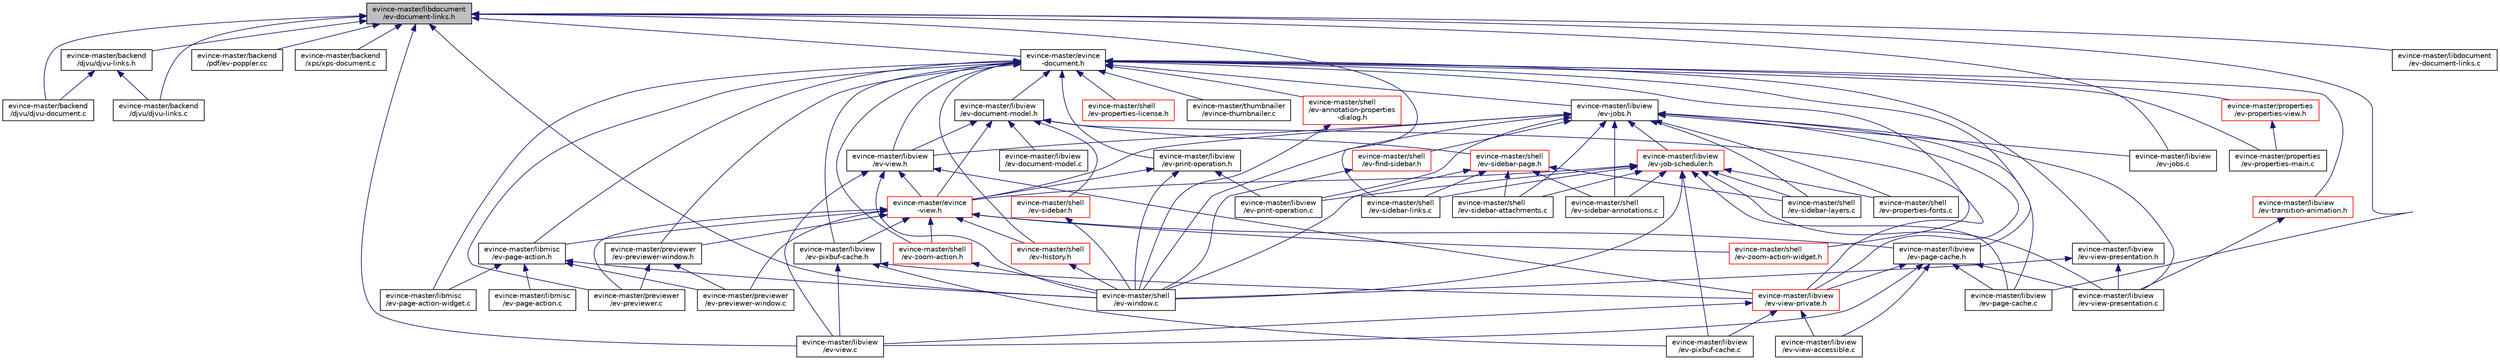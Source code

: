 digraph "evince-master/libdocument/ev-document-links.h"
{
  edge [fontname="Helvetica",fontsize="10",labelfontname="Helvetica",labelfontsize="10"];
  node [fontname="Helvetica",fontsize="10",shape=record];
  Node1 [label="evince-master/libdocument\l/ev-document-links.h",height=0.2,width=0.4,color="black", fillcolor="grey75", style="filled" fontcolor="black"];
  Node1 -> Node2 [dir="back",color="midnightblue",fontsize="10",style="solid",fontname="Helvetica"];
  Node2 [label="evince-master/backend\l/djvu/djvu-links.h",height=0.2,width=0.4,color="black", fillcolor="white", style="filled",URL="$d9/d49/djvu-links_8h.html"];
  Node2 -> Node3 [dir="back",color="midnightblue",fontsize="10",style="solid",fontname="Helvetica"];
  Node3 [label="evince-master/backend\l/djvu/djvu-document.c",height=0.2,width=0.4,color="black", fillcolor="white", style="filled",URL="$dd/d33/djvu-document_8c.html"];
  Node2 -> Node4 [dir="back",color="midnightblue",fontsize="10",style="solid",fontname="Helvetica"];
  Node4 [label="evince-master/backend\l/djvu/djvu-links.c",height=0.2,width=0.4,color="black", fillcolor="white", style="filled",URL="$d9/db1/djvu-links_8c.html"];
  Node1 -> Node3 [dir="back",color="midnightblue",fontsize="10",style="solid",fontname="Helvetica"];
  Node1 -> Node4 [dir="back",color="midnightblue",fontsize="10",style="solid",fontname="Helvetica"];
  Node1 -> Node5 [dir="back",color="midnightblue",fontsize="10",style="solid",fontname="Helvetica"];
  Node5 [label="evince-master/backend\l/pdf/ev-poppler.cc",height=0.2,width=0.4,color="black", fillcolor="white", style="filled",URL="$dc/d17/ev-poppler_8cc.html"];
  Node1 -> Node6 [dir="back",color="midnightblue",fontsize="10",style="solid",fontname="Helvetica"];
  Node6 [label="evince-master/backend\l/xps/xps-document.c",height=0.2,width=0.4,color="black", fillcolor="white", style="filled",URL="$d3/d4c/xps-document_8c.html"];
  Node1 -> Node7 [dir="back",color="midnightblue",fontsize="10",style="solid",fontname="Helvetica"];
  Node7 [label="evince-master/evince\l-document.h",height=0.2,width=0.4,color="black", fillcolor="white", style="filled",URL="$d9/d80/evince-document_8h.html"];
  Node7 -> Node8 [dir="back",color="midnightblue",fontsize="10",style="solid",fontname="Helvetica"];
  Node8 [label="evince-master/libmisc\l/ev-page-action-widget.c",height=0.2,width=0.4,color="black", fillcolor="white", style="filled",URL="$df/d0a/ev-page-action-widget_8c.html"];
  Node7 -> Node9 [dir="back",color="midnightblue",fontsize="10",style="solid",fontname="Helvetica"];
  Node9 [label="evince-master/libmisc\l/ev-page-action.h",height=0.2,width=0.4,color="black", fillcolor="white", style="filled",URL="$d4/d59/ev-page-action_8h.html"];
  Node9 -> Node8 [dir="back",color="midnightblue",fontsize="10",style="solid",fontname="Helvetica"];
  Node9 -> Node10 [dir="back",color="midnightblue",fontsize="10",style="solid",fontname="Helvetica"];
  Node10 [label="evince-master/libmisc\l/ev-page-action.c",height=0.2,width=0.4,color="black", fillcolor="white", style="filled",URL="$d2/df3/ev-page-action_8c.html"];
  Node9 -> Node11 [dir="back",color="midnightblue",fontsize="10",style="solid",fontname="Helvetica"];
  Node11 [label="evince-master/previewer\l/ev-previewer-window.c",height=0.2,width=0.4,color="black", fillcolor="white", style="filled",URL="$d8/d30/ev-previewer-window_8c.html"];
  Node9 -> Node12 [dir="back",color="midnightblue",fontsize="10",style="solid",fontname="Helvetica"];
  Node12 [label="evince-master/shell\l/ev-window.c",height=0.2,width=0.4,color="black", fillcolor="white", style="filled",URL="$d0/d33/ev-window_8c.html"];
  Node7 -> Node13 [dir="back",color="midnightblue",fontsize="10",style="solid",fontname="Helvetica"];
  Node13 [label="evince-master/libview\l/ev-document-model.h",height=0.2,width=0.4,color="black", fillcolor="white", style="filled",URL="$d1/d96/ev-document-model_8h.html"];
  Node13 -> Node14 [dir="back",color="midnightblue",fontsize="10",style="solid",fontname="Helvetica"];
  Node14 [label="evince-master/evince\l-view.h",height=0.2,width=0.4,color="red", fillcolor="white", style="filled",URL="$d7/df8/evince-view_8h.html"];
  Node14 -> Node9 [dir="back",color="midnightblue",fontsize="10",style="solid",fontname="Helvetica"];
  Node14 -> Node15 [dir="back",color="midnightblue",fontsize="10",style="solid",fontname="Helvetica"];
  Node15 [label="evince-master/libview\l/ev-pixbuf-cache.h",height=0.2,width=0.4,color="black", fillcolor="white", style="filled",URL="$db/ddc/ev-pixbuf-cache_8h.html"];
  Node15 -> Node16 [dir="back",color="midnightblue",fontsize="10",style="solid",fontname="Helvetica"];
  Node16 [label="evince-master/libview\l/ev-view-private.h",height=0.2,width=0.4,color="red", fillcolor="white", style="filled",URL="$df/d21/ev-view-private_8h.html"];
  Node16 -> Node17 [dir="back",color="midnightblue",fontsize="10",style="solid",fontname="Helvetica"];
  Node17 [label="evince-master/libview\l/ev-pixbuf-cache.c",height=0.2,width=0.4,color="black", fillcolor="white", style="filled",URL="$df/d75/ev-pixbuf-cache_8c.html"];
  Node16 -> Node18 [dir="back",color="midnightblue",fontsize="10",style="solid",fontname="Helvetica"];
  Node18 [label="evince-master/libview\l/ev-view-accessible.c",height=0.2,width=0.4,color="black", fillcolor="white", style="filled",URL="$d8/ddc/ev-view-accessible_8c.html"];
  Node16 -> Node19 [dir="back",color="midnightblue",fontsize="10",style="solid",fontname="Helvetica"];
  Node19 [label="evince-master/libview\l/ev-view.c",height=0.2,width=0.4,color="black", fillcolor="white", style="filled",URL="$d8/d3e/ev-view_8c.html"];
  Node15 -> Node17 [dir="back",color="midnightblue",fontsize="10",style="solid",fontname="Helvetica"];
  Node15 -> Node19 [dir="back",color="midnightblue",fontsize="10",style="solid",fontname="Helvetica"];
  Node14 -> Node20 [dir="back",color="midnightblue",fontsize="10",style="solid",fontname="Helvetica"];
  Node20 [label="evince-master/libview\l/ev-page-cache.h",height=0.2,width=0.4,color="black", fillcolor="white", style="filled",URL="$d6/dbd/ev-page-cache_8h.html"];
  Node20 -> Node16 [dir="back",color="midnightblue",fontsize="10",style="solid",fontname="Helvetica"];
  Node20 -> Node21 [dir="back",color="midnightblue",fontsize="10",style="solid",fontname="Helvetica"];
  Node21 [label="evince-master/libview\l/ev-page-cache.c",height=0.2,width=0.4,color="black", fillcolor="white", style="filled",URL="$d0/d18/ev-page-cache_8c.html"];
  Node20 -> Node18 [dir="back",color="midnightblue",fontsize="10",style="solid",fontname="Helvetica"];
  Node20 -> Node22 [dir="back",color="midnightblue",fontsize="10",style="solid",fontname="Helvetica"];
  Node22 [label="evince-master/libview\l/ev-view-presentation.c",height=0.2,width=0.4,color="black", fillcolor="white", style="filled",URL="$d6/db3/ev-view-presentation_8c.html"];
  Node20 -> Node19 [dir="back",color="midnightblue",fontsize="10",style="solid",fontname="Helvetica"];
  Node14 -> Node11 [dir="back",color="midnightblue",fontsize="10",style="solid",fontname="Helvetica"];
  Node14 -> Node23 [dir="back",color="midnightblue",fontsize="10",style="solid",fontname="Helvetica"];
  Node23 [label="evince-master/previewer\l/ev-previewer-window.h",height=0.2,width=0.4,color="black", fillcolor="white", style="filled",URL="$d4/dbd/ev-previewer-window_8h.html"];
  Node23 -> Node11 [dir="back",color="midnightblue",fontsize="10",style="solid",fontname="Helvetica"];
  Node23 -> Node24 [dir="back",color="midnightblue",fontsize="10",style="solid",fontname="Helvetica"];
  Node24 [label="evince-master/previewer\l/ev-previewer.c",height=0.2,width=0.4,color="black", fillcolor="white", style="filled",URL="$d9/d06/ev-previewer_8c.html"];
  Node14 -> Node24 [dir="back",color="midnightblue",fontsize="10",style="solid",fontname="Helvetica"];
  Node14 -> Node25 [dir="back",color="midnightblue",fontsize="10",style="solid",fontname="Helvetica"];
  Node25 [label="evince-master/shell\l/ev-history.h",height=0.2,width=0.4,color="red", fillcolor="white", style="filled",URL="$dd/d9c/ev-history_8h.html"];
  Node25 -> Node12 [dir="back",color="midnightblue",fontsize="10",style="solid",fontname="Helvetica"];
  Node14 -> Node26 [dir="back",color="midnightblue",fontsize="10",style="solid",fontname="Helvetica"];
  Node26 [label="evince-master/shell\l/ev-zoom-action.h",height=0.2,width=0.4,color="red", fillcolor="white", style="filled",URL="$dd/d85/ev-zoom-action_8h.html"];
  Node26 -> Node12 [dir="back",color="midnightblue",fontsize="10",style="solid",fontname="Helvetica"];
  Node14 -> Node27 [dir="back",color="midnightblue",fontsize="10",style="solid",fontname="Helvetica"];
  Node27 [label="evince-master/shell\l/ev-zoom-action-widget.h",height=0.2,width=0.4,color="red", fillcolor="white", style="filled",URL="$d9/d85/ev-zoom-action-widget_8h.html"];
  Node13 -> Node28 [dir="back",color="midnightblue",fontsize="10",style="solid",fontname="Helvetica"];
  Node28 [label="evince-master/libview\l/ev-document-model.c",height=0.2,width=0.4,color="black", fillcolor="white", style="filled",URL="$df/d92/ev-document-model_8c.html"];
  Node13 -> Node29 [dir="back",color="midnightblue",fontsize="10",style="solid",fontname="Helvetica"];
  Node29 [label="evince-master/libview\l/ev-view.h",height=0.2,width=0.4,color="black", fillcolor="white", style="filled",URL="$df/de8/ev-view_8h.html"];
  Node29 -> Node14 [dir="back",color="midnightblue",fontsize="10",style="solid",fontname="Helvetica"];
  Node29 -> Node16 [dir="back",color="midnightblue",fontsize="10",style="solid",fontname="Helvetica"];
  Node29 -> Node19 [dir="back",color="midnightblue",fontsize="10",style="solid",fontname="Helvetica"];
  Node29 -> Node12 [dir="back",color="midnightblue",fontsize="10",style="solid",fontname="Helvetica"];
  Node13 -> Node16 [dir="back",color="midnightblue",fontsize="10",style="solid",fontname="Helvetica"];
  Node13 -> Node30 [dir="back",color="midnightblue",fontsize="10",style="solid",fontname="Helvetica"];
  Node30 [label="evince-master/shell\l/ev-sidebar-page.h",height=0.2,width=0.4,color="red", fillcolor="white", style="filled",URL="$de/d21/ev-sidebar-page_8h.html"];
  Node30 -> Node31 [dir="back",color="midnightblue",fontsize="10",style="solid",fontname="Helvetica"];
  Node31 [label="evince-master/shell\l/ev-sidebar-annotations.c",height=0.2,width=0.4,color="black", fillcolor="white", style="filled",URL="$df/dab/ev-sidebar-annotations_8c.html"];
  Node30 -> Node32 [dir="back",color="midnightblue",fontsize="10",style="solid",fontname="Helvetica"];
  Node32 [label="evince-master/shell\l/ev-sidebar-attachments.c",height=0.2,width=0.4,color="black", fillcolor="white", style="filled",URL="$d0/dbf/ev-sidebar-attachments_8c.html"];
  Node30 -> Node33 [dir="back",color="midnightblue",fontsize="10",style="solid",fontname="Helvetica"];
  Node33 [label="evince-master/shell\l/ev-sidebar-layers.c",height=0.2,width=0.4,color="black", fillcolor="white", style="filled",URL="$dd/dbf/ev-sidebar-layers_8c.html"];
  Node30 -> Node34 [dir="back",color="midnightblue",fontsize="10",style="solid",fontname="Helvetica"];
  Node34 [label="evince-master/shell\l/ev-sidebar-links.c",height=0.2,width=0.4,color="black", fillcolor="white", style="filled",URL="$d8/df6/ev-sidebar-links_8c.html"];
  Node30 -> Node12 [dir="back",color="midnightblue",fontsize="10",style="solid",fontname="Helvetica"];
  Node13 -> Node35 [dir="back",color="midnightblue",fontsize="10",style="solid",fontname="Helvetica"];
  Node35 [label="evince-master/shell\l/ev-sidebar.h",height=0.2,width=0.4,color="red", fillcolor="white", style="filled",URL="$da/d06/ev-sidebar_8h.html"];
  Node35 -> Node12 [dir="back",color="midnightblue",fontsize="10",style="solid",fontname="Helvetica"];
  Node7 -> Node36 [dir="back",color="midnightblue",fontsize="10",style="solid",fontname="Helvetica"];
  Node36 [label="evince-master/libview\l/ev-jobs.h",height=0.2,width=0.4,color="black", fillcolor="white", style="filled",URL="$d4/ddf/ev-jobs_8h.html"];
  Node36 -> Node14 [dir="back",color="midnightblue",fontsize="10",style="solid",fontname="Helvetica"];
  Node36 -> Node37 [dir="back",color="midnightblue",fontsize="10",style="solid",fontname="Helvetica"];
  Node37 [label="evince-master/libview\l/ev-job-scheduler.h",height=0.2,width=0.4,color="red", fillcolor="white", style="filled",URL="$dc/dc5/ev-job-scheduler_8h.html"];
  Node37 -> Node14 [dir="back",color="midnightblue",fontsize="10",style="solid",fontname="Helvetica"];
  Node37 -> Node21 [dir="back",color="midnightblue",fontsize="10",style="solid",fontname="Helvetica"];
  Node37 -> Node17 [dir="back",color="midnightblue",fontsize="10",style="solid",fontname="Helvetica"];
  Node37 -> Node38 [dir="back",color="midnightblue",fontsize="10",style="solid",fontname="Helvetica"];
  Node38 [label="evince-master/libview\l/ev-print-operation.c",height=0.2,width=0.4,color="black", fillcolor="white", style="filled",URL="$da/dd8/ev-print-operation_8c.html"];
  Node37 -> Node22 [dir="back",color="midnightblue",fontsize="10",style="solid",fontname="Helvetica"];
  Node37 -> Node39 [dir="back",color="midnightblue",fontsize="10",style="solid",fontname="Helvetica"];
  Node39 [label="evince-master/shell\l/ev-properties-fonts.c",height=0.2,width=0.4,color="black", fillcolor="white", style="filled",URL="$de/d51/ev-properties-fonts_8c.html"];
  Node37 -> Node31 [dir="back",color="midnightblue",fontsize="10",style="solid",fontname="Helvetica"];
  Node37 -> Node32 [dir="back",color="midnightblue",fontsize="10",style="solid",fontname="Helvetica"];
  Node37 -> Node33 [dir="back",color="midnightblue",fontsize="10",style="solid",fontname="Helvetica"];
  Node37 -> Node34 [dir="back",color="midnightblue",fontsize="10",style="solid",fontname="Helvetica"];
  Node37 -> Node12 [dir="back",color="midnightblue",fontsize="10",style="solid",fontname="Helvetica"];
  Node36 -> Node40 [dir="back",color="midnightblue",fontsize="10",style="solid",fontname="Helvetica"];
  Node40 [label="evince-master/libview\l/ev-jobs.c",height=0.2,width=0.4,color="black", fillcolor="white", style="filled",URL="$d6/dc7/ev-jobs_8c.html"];
  Node36 -> Node29 [dir="back",color="midnightblue",fontsize="10",style="solid",fontname="Helvetica"];
  Node36 -> Node16 [dir="back",color="midnightblue",fontsize="10",style="solid",fontname="Helvetica"];
  Node36 -> Node21 [dir="back",color="midnightblue",fontsize="10",style="solid",fontname="Helvetica"];
  Node36 -> Node38 [dir="back",color="midnightblue",fontsize="10",style="solid",fontname="Helvetica"];
  Node36 -> Node22 [dir="back",color="midnightblue",fontsize="10",style="solid",fontname="Helvetica"];
  Node36 -> Node41 [dir="back",color="midnightblue",fontsize="10",style="solid",fontname="Helvetica"];
  Node41 [label="evince-master/shell\l/ev-find-sidebar.h",height=0.2,width=0.4,color="red", fillcolor="white", style="filled",URL="$de/da4/ev-find-sidebar_8h.html"];
  Node41 -> Node12 [dir="back",color="midnightblue",fontsize="10",style="solid",fontname="Helvetica"];
  Node36 -> Node39 [dir="back",color="midnightblue",fontsize="10",style="solid",fontname="Helvetica"];
  Node36 -> Node31 [dir="back",color="midnightblue",fontsize="10",style="solid",fontname="Helvetica"];
  Node36 -> Node32 [dir="back",color="midnightblue",fontsize="10",style="solid",fontname="Helvetica"];
  Node36 -> Node33 [dir="back",color="midnightblue",fontsize="10",style="solid",fontname="Helvetica"];
  Node36 -> Node12 [dir="back",color="midnightblue",fontsize="10",style="solid",fontname="Helvetica"];
  Node7 -> Node29 [dir="back",color="midnightblue",fontsize="10",style="solid",fontname="Helvetica"];
  Node7 -> Node15 [dir="back",color="midnightblue",fontsize="10",style="solid",fontname="Helvetica"];
  Node7 -> Node20 [dir="back",color="midnightblue",fontsize="10",style="solid",fontname="Helvetica"];
  Node7 -> Node42 [dir="back",color="midnightblue",fontsize="10",style="solid",fontname="Helvetica"];
  Node42 [label="evince-master/libview\l/ev-print-operation.h",height=0.2,width=0.4,color="black", fillcolor="white", style="filled",URL="$d1/d15/ev-print-operation_8h.html"];
  Node42 -> Node14 [dir="back",color="midnightblue",fontsize="10",style="solid",fontname="Helvetica"];
  Node42 -> Node38 [dir="back",color="midnightblue",fontsize="10",style="solid",fontname="Helvetica"];
  Node42 -> Node12 [dir="back",color="midnightblue",fontsize="10",style="solid",fontname="Helvetica"];
  Node7 -> Node43 [dir="back",color="midnightblue",fontsize="10",style="solid",fontname="Helvetica"];
  Node43 [label="evince-master/libview\l/ev-transition-animation.h",height=0.2,width=0.4,color="red", fillcolor="white", style="filled",URL="$d7/d94/ev-transition-animation_8h.html"];
  Node43 -> Node22 [dir="back",color="midnightblue",fontsize="10",style="solid",fontname="Helvetica"];
  Node7 -> Node44 [dir="back",color="midnightblue",fontsize="10",style="solid",fontname="Helvetica"];
  Node44 [label="evince-master/libview\l/ev-view-presentation.h",height=0.2,width=0.4,color="black", fillcolor="white", style="filled",URL="$d1/da7/ev-view-presentation_8h.html"];
  Node44 -> Node22 [dir="back",color="midnightblue",fontsize="10",style="solid",fontname="Helvetica"];
  Node44 -> Node12 [dir="back",color="midnightblue",fontsize="10",style="solid",fontname="Helvetica"];
  Node7 -> Node23 [dir="back",color="midnightblue",fontsize="10",style="solid",fontname="Helvetica"];
  Node7 -> Node24 [dir="back",color="midnightblue",fontsize="10",style="solid",fontname="Helvetica"];
  Node7 -> Node45 [dir="back",color="midnightblue",fontsize="10",style="solid",fontname="Helvetica"];
  Node45 [label="evince-master/properties\l/ev-properties-main.c",height=0.2,width=0.4,color="black", fillcolor="white", style="filled",URL="$d9/d9e/ev-properties-main_8c.html"];
  Node7 -> Node46 [dir="back",color="midnightblue",fontsize="10",style="solid",fontname="Helvetica"];
  Node46 [label="evince-master/properties\l/ev-properties-view.h",height=0.2,width=0.4,color="red", fillcolor="white", style="filled",URL="$dc/dea/ev-properties-view_8h.html"];
  Node46 -> Node45 [dir="back",color="midnightblue",fontsize="10",style="solid",fontname="Helvetica"];
  Node7 -> Node47 [dir="back",color="midnightblue",fontsize="10",style="solid",fontname="Helvetica"];
  Node47 [label="evince-master/shell\l/ev-annotation-properties\l-dialog.h",height=0.2,width=0.4,color="red", fillcolor="white", style="filled",URL="$de/df7/ev-annotation-properties-dialog_8h.html"];
  Node47 -> Node12 [dir="back",color="midnightblue",fontsize="10",style="solid",fontname="Helvetica"];
  Node7 -> Node25 [dir="back",color="midnightblue",fontsize="10",style="solid",fontname="Helvetica"];
  Node7 -> Node48 [dir="back",color="midnightblue",fontsize="10",style="solid",fontname="Helvetica"];
  Node48 [label="evince-master/shell\l/ev-properties-license.h",height=0.2,width=0.4,color="red", fillcolor="white", style="filled",URL="$d7/d70/ev-properties-license_8h.html"];
  Node7 -> Node26 [dir="back",color="midnightblue",fontsize="10",style="solid",fontname="Helvetica"];
  Node7 -> Node27 [dir="back",color="midnightblue",fontsize="10",style="solid",fontname="Helvetica"];
  Node7 -> Node49 [dir="back",color="midnightblue",fontsize="10",style="solid",fontname="Helvetica"];
  Node49 [label="evince-master/thumbnailer\l/evince-thumbnailer.c",height=0.2,width=0.4,color="black", fillcolor="white", style="filled",URL="$db/dd7/evince-thumbnailer_8c.html"];
  Node1 -> Node50 [dir="back",color="midnightblue",fontsize="10",style="solid",fontname="Helvetica"];
  Node50 [label="evince-master/libdocument\l/ev-document-links.c",height=0.2,width=0.4,color="black", fillcolor="white", style="filled",URL="$d5/d8d/ev-document-links_8c.html"];
  Node1 -> Node40 [dir="back",color="midnightblue",fontsize="10",style="solid",fontname="Helvetica"];
  Node1 -> Node21 [dir="back",color="midnightblue",fontsize="10",style="solid",fontname="Helvetica"];
  Node1 -> Node19 [dir="back",color="midnightblue",fontsize="10",style="solid",fontname="Helvetica"];
  Node1 -> Node34 [dir="back",color="midnightblue",fontsize="10",style="solid",fontname="Helvetica"];
  Node1 -> Node12 [dir="back",color="midnightblue",fontsize="10",style="solid",fontname="Helvetica"];
}
